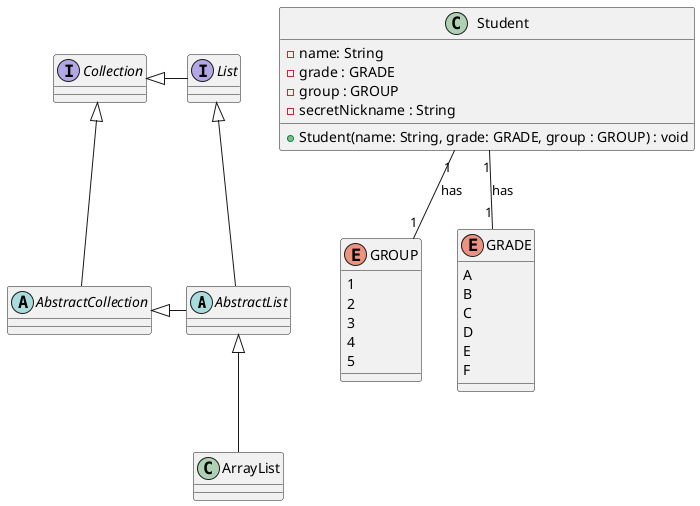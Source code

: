 @startuml
'https://plantuml.com/class-diagram

abstract class AbstractList
abstract AbstractCollection
interface List
interface Collection

List <|-- AbstractList
Collection <|-- AbstractCollection

Collection <|- List
AbstractCollection <|- AbstractList
AbstractList <|-- ArrayList

class Student {
    - name: String
    - grade : GRADE
    - group : GROUP
    - secretNickname : String
    + Student(name: String, grade: GRADE, group : GROUP) : void
}
Student "1" -- "1" GROUP : has
Student "1" -- "1" GRADE : has

enum GROUP {
1
2
3
4
5
}

enum GRADE {
A
B
C
D
E
F
}

@enduml